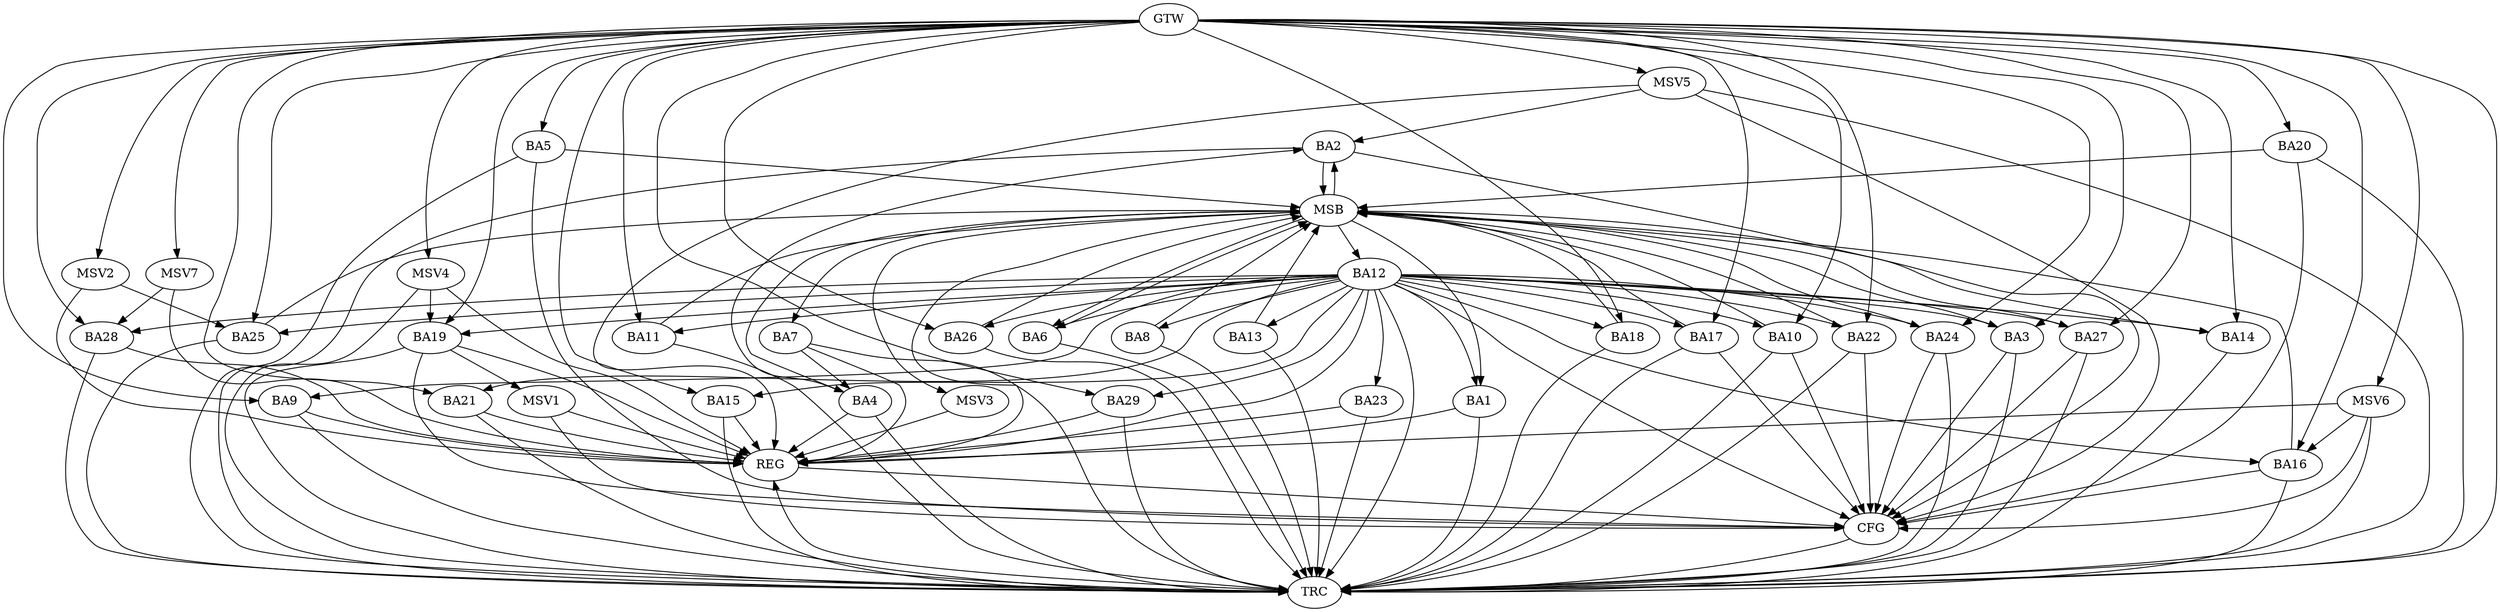 strict digraph G {
  BA1 [ label="BA1" ];
  BA2 [ label="BA2" ];
  BA3 [ label="BA3" ];
  BA4 [ label="BA4" ];
  BA5 [ label="BA5" ];
  BA6 [ label="BA6" ];
  BA7 [ label="BA7" ];
  BA8 [ label="BA8" ];
  BA9 [ label="BA9" ];
  BA10 [ label="BA10" ];
  BA11 [ label="BA11" ];
  BA12 [ label="BA12" ];
  BA13 [ label="BA13" ];
  BA14 [ label="BA14" ];
  BA15 [ label="BA15" ];
  BA16 [ label="BA16" ];
  BA17 [ label="BA17" ];
  BA18 [ label="BA18" ];
  BA19 [ label="BA19" ];
  BA20 [ label="BA20" ];
  BA21 [ label="BA21" ];
  BA22 [ label="BA22" ];
  BA23 [ label="BA23" ];
  BA24 [ label="BA24" ];
  BA25 [ label="BA25" ];
  BA26 [ label="BA26" ];
  BA27 [ label="BA27" ];
  BA28 [ label="BA28" ];
  BA29 [ label="BA29" ];
  GTW [ label="GTW" ];
  REG [ label="REG" ];
  MSB [ label="MSB" ];
  CFG [ label="CFG" ];
  TRC [ label="TRC" ];
  MSV1 [ label="MSV1" ];
  MSV2 [ label="MSV2" ];
  MSV3 [ label="MSV3" ];
  MSV4 [ label="MSV4" ];
  MSV5 [ label="MSV5" ];
  MSV6 [ label="MSV6" ];
  MSV7 [ label="MSV7" ];
  BA4 -> BA2;
  BA7 -> BA4;
  BA12 -> BA6;
  GTW -> BA3;
  GTW -> BA5;
  GTW -> BA9;
  GTW -> BA10;
  GTW -> BA11;
  GTW -> BA14;
  GTW -> BA15;
  GTW -> BA16;
  GTW -> BA17;
  GTW -> BA18;
  GTW -> BA19;
  GTW -> BA20;
  GTW -> BA21;
  GTW -> BA22;
  GTW -> BA24;
  GTW -> BA25;
  GTW -> BA26;
  GTW -> BA27;
  GTW -> BA28;
  GTW -> BA29;
  BA1 -> REG;
  BA4 -> REG;
  BA7 -> REG;
  BA9 -> REG;
  BA12 -> REG;
  BA15 -> REG;
  BA19 -> REG;
  BA21 -> REG;
  BA23 -> REG;
  BA28 -> REG;
  BA29 -> REG;
  BA2 -> MSB;
  MSB -> BA1;
  MSB -> REG;
  BA3 -> MSB;
  MSB -> BA2;
  BA5 -> MSB;
  BA6 -> MSB;
  BA8 -> MSB;
  BA10 -> MSB;
  BA11 -> MSB;
  MSB -> BA4;
  BA13 -> MSB;
  BA14 -> MSB;
  BA16 -> MSB;
  BA17 -> MSB;
  BA18 -> MSB;
  MSB -> BA6;
  BA20 -> MSB;
  MSB -> BA7;
  BA22 -> MSB;
  BA24 -> MSB;
  BA25 -> MSB;
  MSB -> BA12;
  BA26 -> MSB;
  BA27 -> MSB;
  BA5 -> CFG;
  BA2 -> CFG;
  BA27 -> CFG;
  BA17 -> CFG;
  BA3 -> CFG;
  BA19 -> CFG;
  BA20 -> CFG;
  BA12 -> CFG;
  BA22 -> CFG;
  BA16 -> CFG;
  BA10 -> CFG;
  BA24 -> CFG;
  REG -> CFG;
  BA1 -> TRC;
  BA2 -> TRC;
  BA3 -> TRC;
  BA4 -> TRC;
  BA5 -> TRC;
  BA6 -> TRC;
  BA7 -> TRC;
  BA8 -> TRC;
  BA9 -> TRC;
  BA10 -> TRC;
  BA11 -> TRC;
  BA12 -> TRC;
  BA13 -> TRC;
  BA14 -> TRC;
  BA15 -> TRC;
  BA16 -> TRC;
  BA17 -> TRC;
  BA18 -> TRC;
  BA19 -> TRC;
  BA20 -> TRC;
  BA21 -> TRC;
  BA22 -> TRC;
  BA23 -> TRC;
  BA24 -> TRC;
  BA25 -> TRC;
  BA26 -> TRC;
  BA27 -> TRC;
  BA28 -> TRC;
  BA29 -> TRC;
  GTW -> TRC;
  CFG -> TRC;
  TRC -> REG;
  BA12 -> BA26;
  BA12 -> BA11;
  BA12 -> BA23;
  BA12 -> BA13;
  BA12 -> BA15;
  BA12 -> BA27;
  BA12 -> BA9;
  BA12 -> BA28;
  BA12 -> BA3;
  BA12 -> BA14;
  BA12 -> BA8;
  BA12 -> BA24;
  BA12 -> BA29;
  BA12 -> BA17;
  BA12 -> BA22;
  BA12 -> BA16;
  BA12 -> BA18;
  BA12 -> BA10;
  BA12 -> BA1;
  BA12 -> BA25;
  BA12 -> BA21;
  BA12 -> BA19;
  BA19 -> MSV1;
  MSV1 -> REG;
  MSV1 -> CFG;
  MSV2 -> BA25;
  GTW -> MSV2;
  MSV2 -> REG;
  MSB -> MSV3;
  MSV3 -> REG;
  MSV4 -> BA19;
  GTW -> MSV4;
  MSV4 -> REG;
  MSV4 -> TRC;
  MSV5 -> BA2;
  GTW -> MSV5;
  MSV5 -> REG;
  MSV5 -> TRC;
  MSV5 -> CFG;
  MSV6 -> BA16;
  GTW -> MSV6;
  MSV6 -> REG;
  MSV6 -> TRC;
  MSV6 -> CFG;
  MSV7 -> BA28;
  GTW -> MSV7;
  MSV7 -> REG;
}
